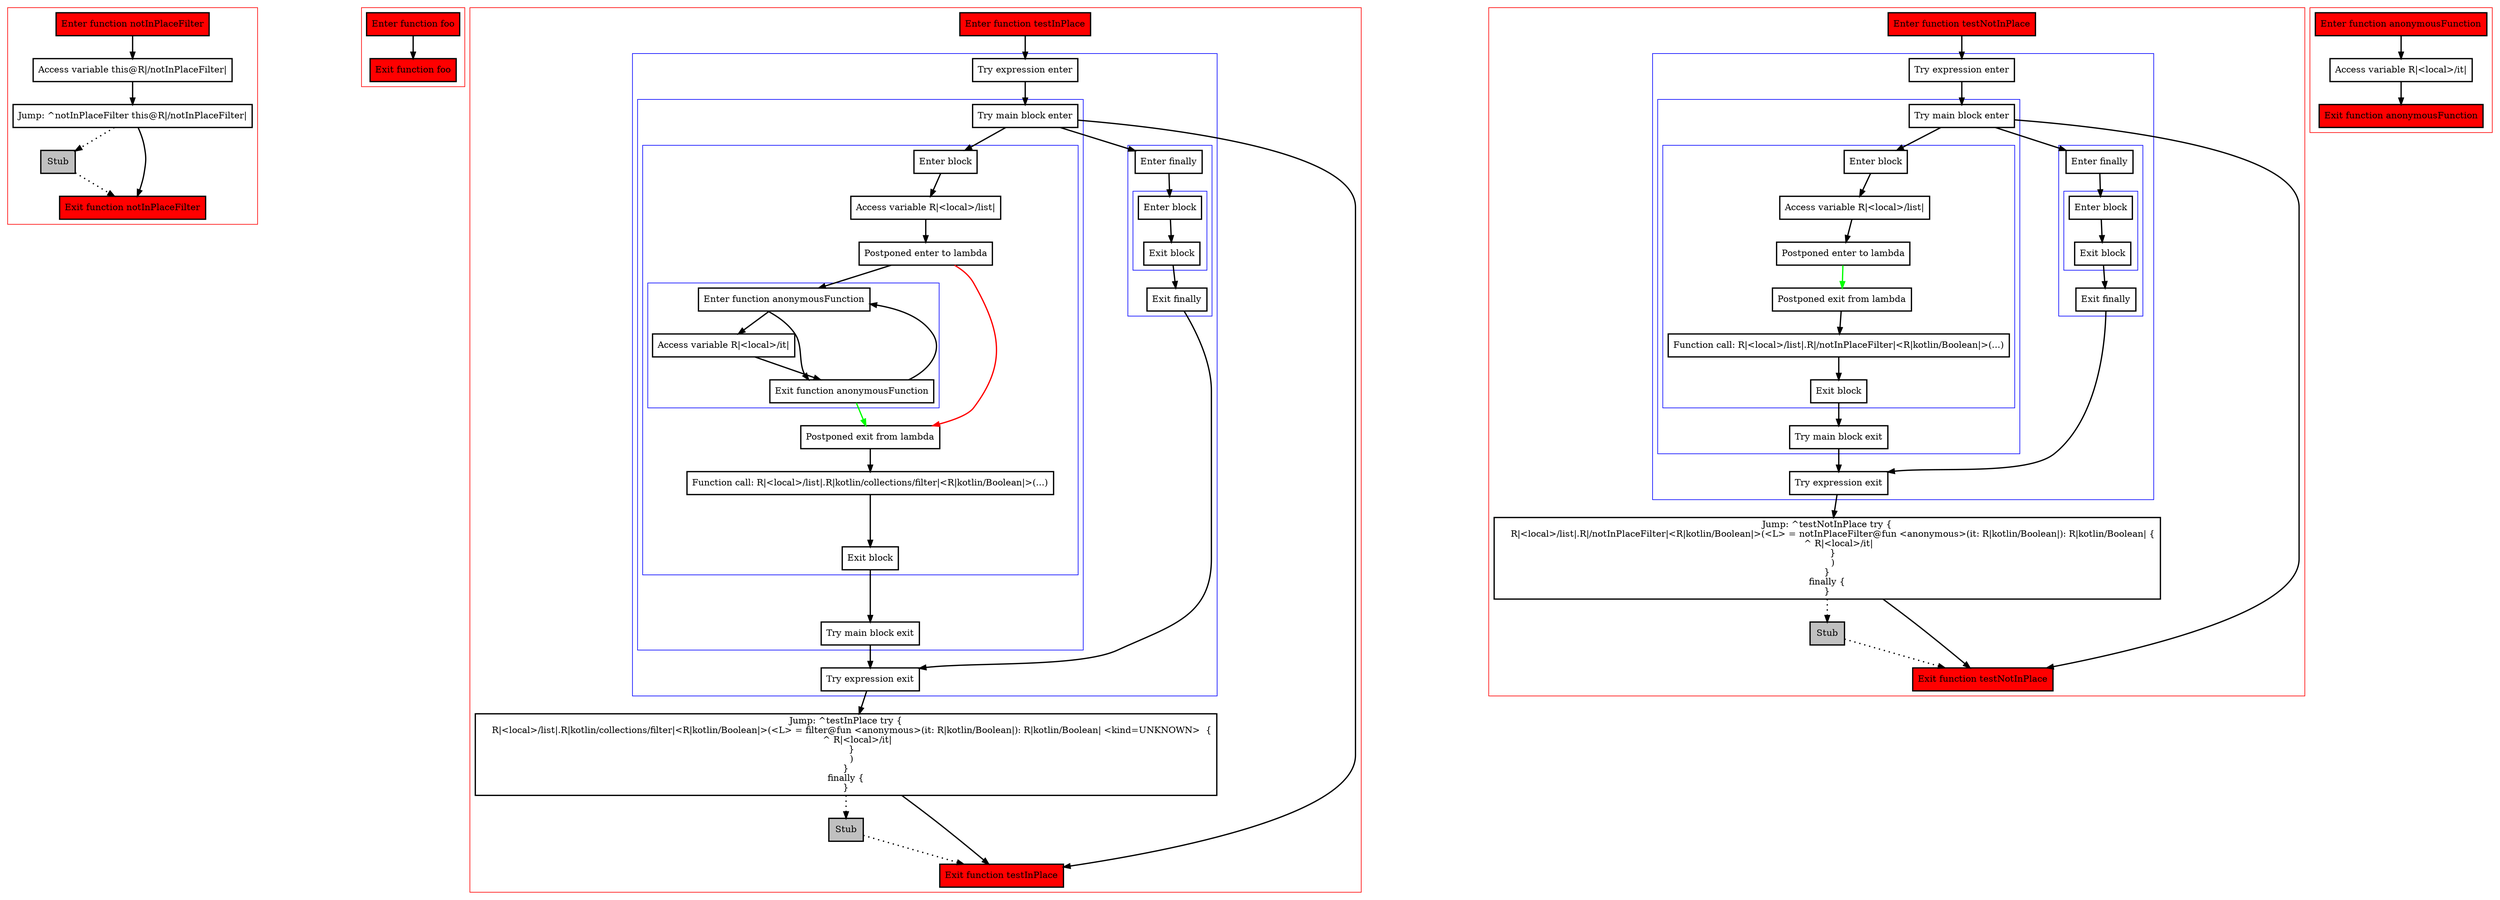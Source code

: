 digraph tryWithLambdaInside_kt {
    graph [nodesep=3]
    node [shape=box penwidth=2]
    edge [penwidth=2]

    subgraph cluster_0 {
        color=red
        0 [label="Enter function notInPlaceFilter" style="filled" fillcolor=red];
        1 [label="Access variable this@R|/notInPlaceFilter|"];
        2 [label="Jump: ^notInPlaceFilter this@R|/notInPlaceFilter|"];
        3 [label="Stub" style="filled" fillcolor=gray];
        4 [label="Exit function notInPlaceFilter" style="filled" fillcolor=red];
    }

    0 -> {1};
    1 -> {2};
    2 -> {4};
    2 -> {3} [style=dotted];
    3 -> {4} [style=dotted];

    subgraph cluster_1 {
        color=red
        5 [label="Enter function foo" style="filled" fillcolor=red];
        6 [label="Exit function foo" style="filled" fillcolor=red];
    }

    5 -> {6};

    subgraph cluster_2 {
        color=red
        7 [label="Enter function testInPlace" style="filled" fillcolor=red];
        subgraph cluster_3 {
            color=blue
            8 [label="Try expression enter"];
            subgraph cluster_4 {
                color=blue
                9 [label="Try main block enter"];
                subgraph cluster_5 {
                    color=blue
                    10 [label="Enter block"];
                    11 [label="Access variable R|<local>/list|"];
                    12 [label="Postponed enter to lambda"];
                    subgraph cluster_6 {
                        color=blue
                        13 [label="Enter function anonymousFunction"];
                        14 [label="Access variable R|<local>/it|"];
                        15 [label="Exit function anonymousFunction"];
                    }
                    16 [label="Postponed exit from lambda"];
                    17 [label="Function call: R|<local>/list|.R|kotlin/collections/filter|<R|kotlin/Boolean|>(...)"];
                    18 [label="Exit block"];
                }
                19 [label="Try main block exit"];
            }
            subgraph cluster_7 {
                color=blue
                20 [label="Enter finally"];
                subgraph cluster_8 {
                    color=blue
                    21 [label="Enter block"];
                    22 [label="Exit block"];
                }
                23 [label="Exit finally"];
            }
            24 [label="Try expression exit"];
        }
        25 [label="Jump: ^testInPlace try {
    R|<local>/list|.R|kotlin/collections/filter|<R|kotlin/Boolean|>(<L> = filter@fun <anonymous>(it: R|kotlin/Boolean|): R|kotlin/Boolean| <kind=UNKNOWN>  {
        ^ R|<local>/it|
    }
    )
}
finally {
}
"];
        26 [label="Stub" style="filled" fillcolor=gray];
        27 [label="Exit function testInPlace" style="filled" fillcolor=red];
    }

    7 -> {8};
    8 -> {9};
    9 -> {27 20 10};
    10 -> {11};
    11 -> {12};
    12 -> {13};
    12 -> {16} [color=red];
    13 -> {15 14};
    14 -> {15};
    15 -> {13};
    15 -> {16} [color=green];
    16 -> {17};
    17 -> {18};
    18 -> {19};
    19 -> {24};
    20 -> {21};
    21 -> {22};
    22 -> {23};
    23 -> {24};
    24 -> {25};
    25 -> {27};
    25 -> {26} [style=dotted];
    26 -> {27} [style=dotted];

    subgraph cluster_9 {
        color=red
        28 [label="Enter function testNotInPlace" style="filled" fillcolor=red];
        subgraph cluster_10 {
            color=blue
            29 [label="Try expression enter"];
            subgraph cluster_11 {
                color=blue
                30 [label="Try main block enter"];
                subgraph cluster_12 {
                    color=blue
                    31 [label="Enter block"];
                    32 [label="Access variable R|<local>/list|"];
                    33 [label="Postponed enter to lambda"];
                    34 [label="Postponed exit from lambda"];
                    35 [label="Function call: R|<local>/list|.R|/notInPlaceFilter|<R|kotlin/Boolean|>(...)"];
                    36 [label="Exit block"];
                }
                37 [label="Try main block exit"];
            }
            subgraph cluster_13 {
                color=blue
                38 [label="Enter finally"];
                subgraph cluster_14 {
                    color=blue
                    39 [label="Enter block"];
                    40 [label="Exit block"];
                }
                41 [label="Exit finally"];
            }
            42 [label="Try expression exit"];
        }
        43 [label="Jump: ^testNotInPlace try {
    R|<local>/list|.R|/notInPlaceFilter|<R|kotlin/Boolean|>(<L> = notInPlaceFilter@fun <anonymous>(it: R|kotlin/Boolean|): R|kotlin/Boolean| {
        ^ R|<local>/it|
    }
    )
}
finally {
}
"];
        44 [label="Stub" style="filled" fillcolor=gray];
        45 [label="Exit function testNotInPlace" style="filled" fillcolor=red];
    }

    28 -> {29};
    29 -> {30};
    30 -> {45 38 31};
    31 -> {32};
    32 -> {33};
    33 -> {34 34} [color=green];
    34 -> {35};
    35 -> {36};
    36 -> {37};
    37 -> {42};
    38 -> {39};
    39 -> {40};
    40 -> {41};
    41 -> {42};
    42 -> {43};
    43 -> {45};
    43 -> {44} [style=dotted];
    44 -> {45} [style=dotted];

    subgraph cluster_15 {
        color=red
        46 [label="Enter function anonymousFunction" style="filled" fillcolor=red];
        47 [label="Access variable R|<local>/it|"];
        48 [label="Exit function anonymousFunction" style="filled" fillcolor=red];
    }

    46 -> {47};
    47 -> {48};

}

